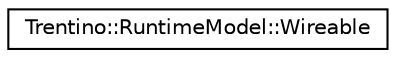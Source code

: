 digraph G
{
  edge [fontname="Helvetica",fontsize="10",labelfontname="Helvetica",labelfontsize="10"];
  node [fontname="Helvetica",fontsize="10",shape=record];
  rankdir="LR";
  Node1 [label="Trentino::RuntimeModel::Wireable",height=0.2,width=0.4,color="black", fillcolor="white", style="filled",URL="$class_trentino_1_1_runtime_model_1_1_wireable.html",tooltip="All elements which are wireable use this class as support."];
}

